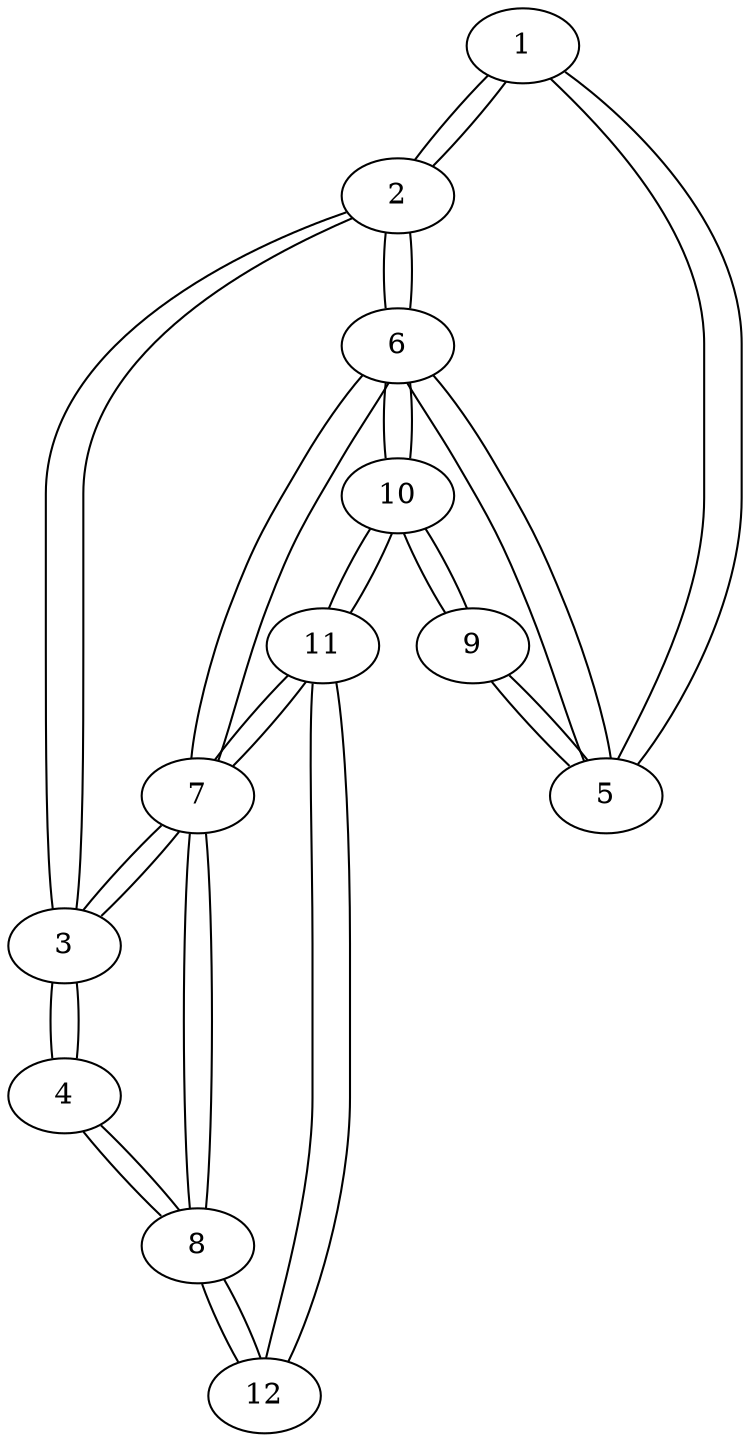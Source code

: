 graph G {
1;
2;
3;
4;
5;
6;
7;
8;
9;
10;
11;
12;
1 -- 2;
2 -- 1;
1 -- 5;
5 -- 1;
2 -- 3;
3 -- 2;
2 -- 6;
6 -- 2;
3 -- 4;
4 -- 3;
3 -- 7;
7 -- 3;
4 -- 8;
8 -- 4;
5 -- 6;
6 -- 5;
5 -- 9;
9 -- 5;
6 -- 7;
7 -- 6;
6 -- 10;
10 -- 6;
7 -- 8;
8 -- 7;
7 -- 11;
11 -- 7;
8 -- 12;
12 -- 8;
9 -- 10;
10 -- 9;
10 -- 11;
11 -- 10;
11 -- 12;
12 -- 11;
}
